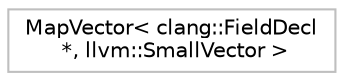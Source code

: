 digraph "Graphical Class Hierarchy"
{
 // LATEX_PDF_SIZE
  bgcolor="transparent";
  edge [fontname="Helvetica",fontsize="10",labelfontname="Helvetica",labelfontsize="10"];
  node [fontname="Helvetica",fontsize="10",shape=record];
  rankdir="LR";
  Node0 [label="MapVector\< clang::FieldDecl\l *, llvm::SmallVector \>",height=0.2,width=0.4,color="grey75",tooltip=" "];
}

